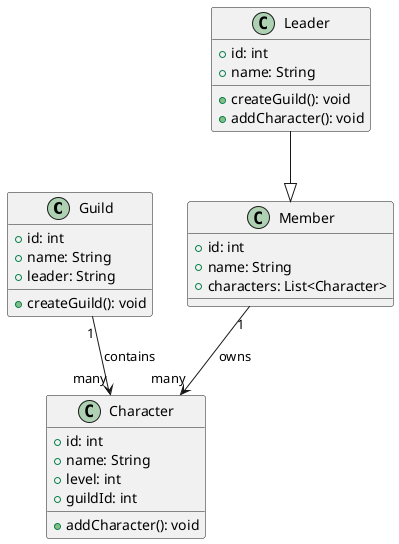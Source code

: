 @startuml

class Guild {
    +id: int
    +name: String
    +leader: String
    +createGuild(): void
}

class Character {
    +id: int
    +name: String
    +level: int
    +guildId: int
    +addCharacter(): void
}

class Member {
    +id: int
    +name: String
    +characters: List<Character>
}

class Leader {
    +id: int
    +name: String
    +createGuild(): void
    +addCharacter(): void
}

Guild "1" --> "many" Character : contains
Member "1" --> "many" Character : owns
Leader --|> Member

@enduml
